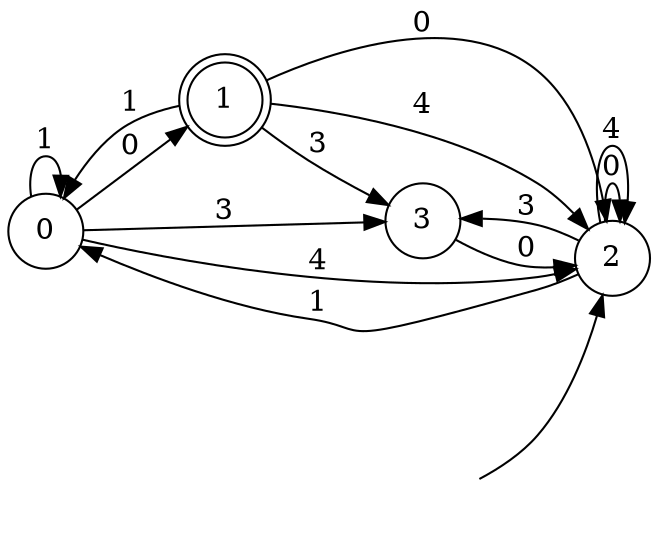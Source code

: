 digraph Automaton {
  rankdir = LR;
node [shape=circle];
  0 -> 1 [label="0"];
  0 -> 2 [label="4"];
  0 -> 0 [label="1"];
  0 -> 3 [label="3"];
1 [shape=doublecircle]; 
  1 -> 2 [label="0"];
  1 -> 2 [label="4"];
  1 -> 0 [label="1"];
  1 -> 3 [label="3"];
node [shape=circle];
  initial [shape=plaintext,label=""];
  initial -> 2
  2 -> 2 [label="0"];
  2 -> 2 [label="4"];
  2 -> 0 [label="1"];
  2 -> 3 [label="3"];
node [shape=circle];
  3 -> 2 [label="0"];
}

